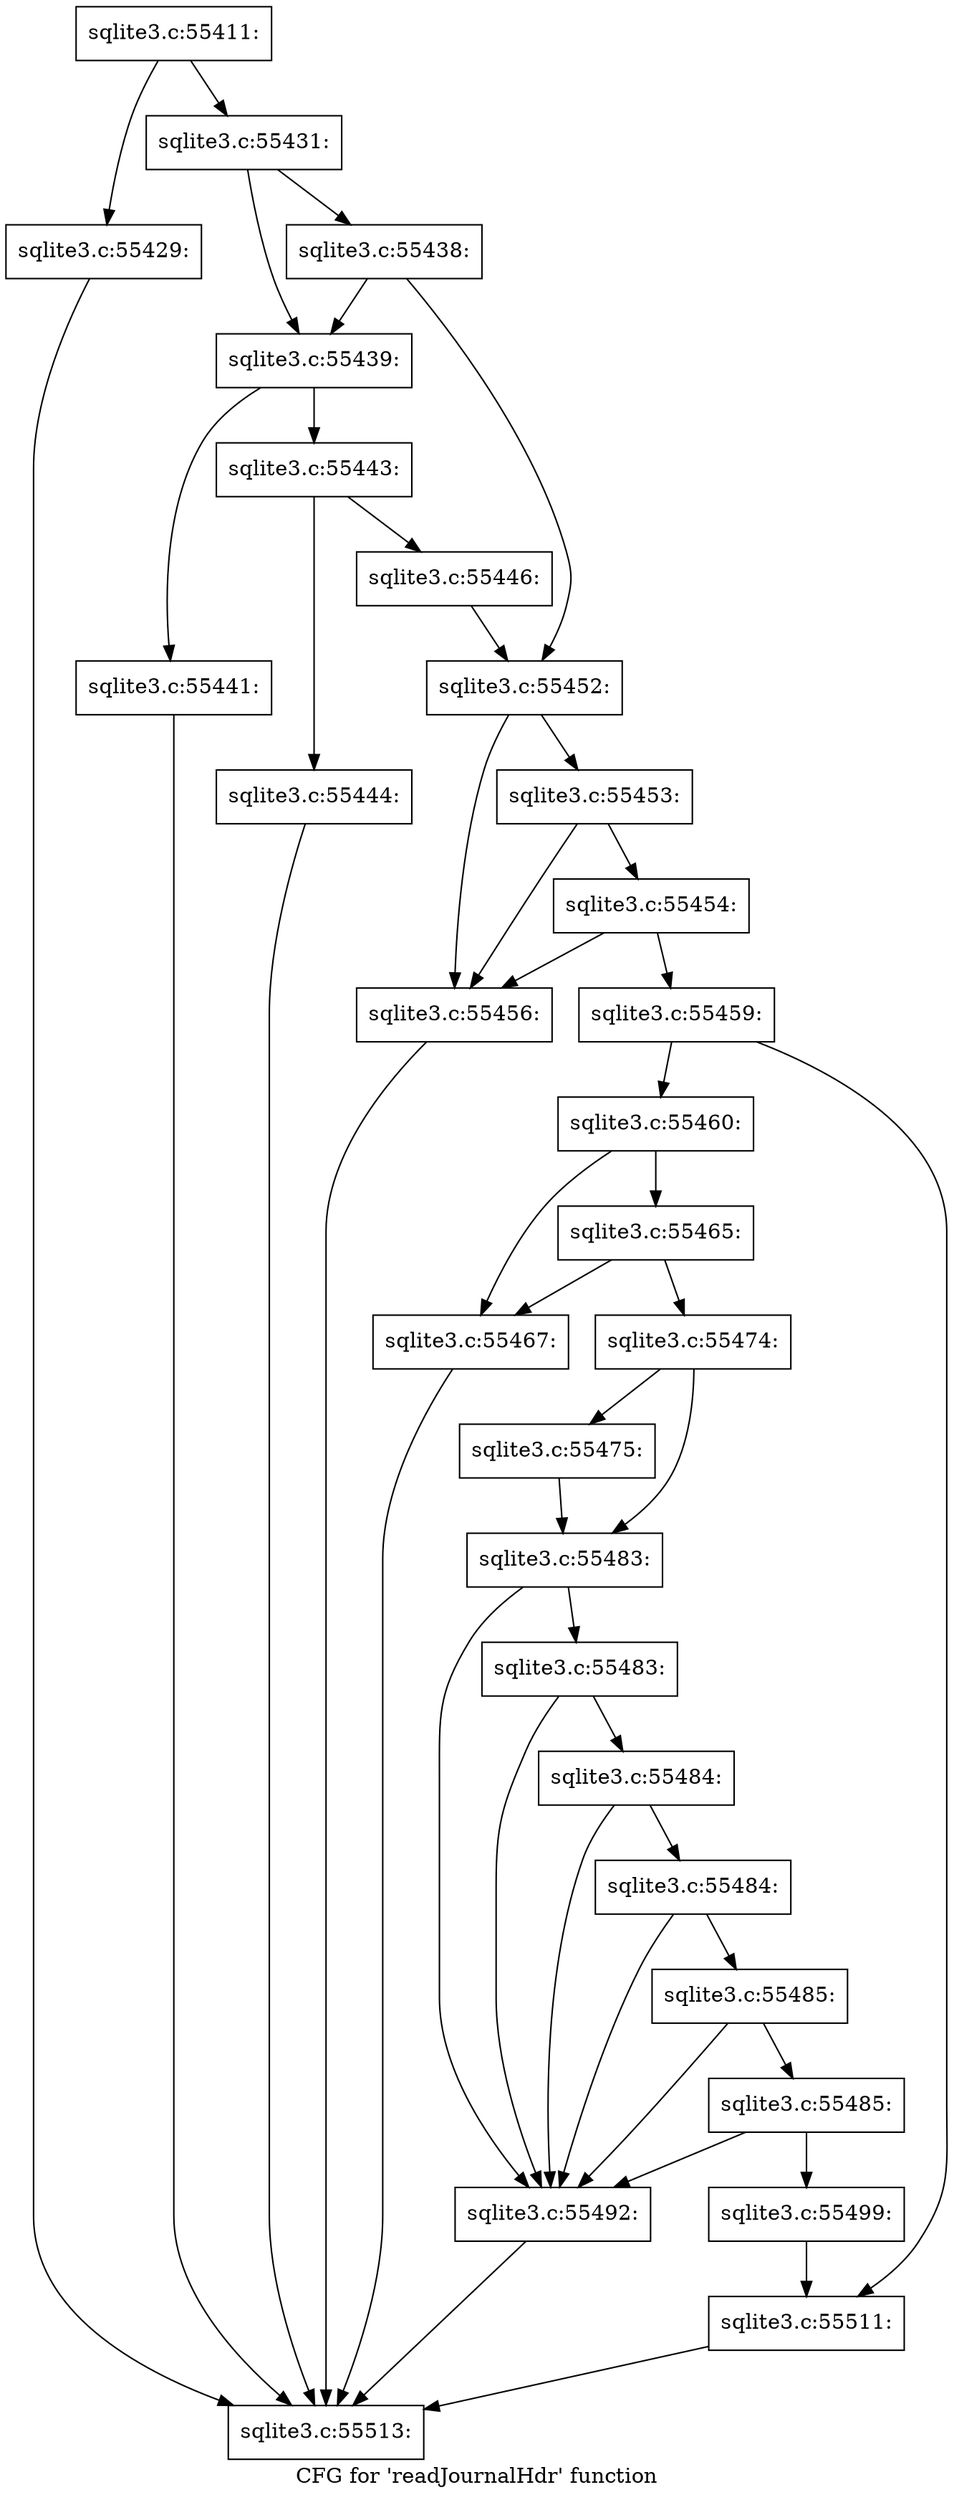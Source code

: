 digraph "CFG for 'readJournalHdr' function" {
	label="CFG for 'readJournalHdr' function";

	Node0x55c0f7561c90 [shape=record,label="{sqlite3.c:55411:}"];
	Node0x55c0f7561c90 -> Node0x55c0f7577010;
	Node0x55c0f7561c90 -> Node0x55c0f7577060;
	Node0x55c0f7577010 [shape=record,label="{sqlite3.c:55429:}"];
	Node0x55c0f7577010 -> Node0x55c0f75734c0;
	Node0x55c0f7577060 [shape=record,label="{sqlite3.c:55431:}"];
	Node0x55c0f7577060 -> Node0x55c0f7577db0;
	Node0x55c0f7577060 -> Node0x55c0f7577e50;
	Node0x55c0f7577e50 [shape=record,label="{sqlite3.c:55438:}"];
	Node0x55c0f7577e50 -> Node0x55c0f7577db0;
	Node0x55c0f7577e50 -> Node0x55c0f7577e00;
	Node0x55c0f7577db0 [shape=record,label="{sqlite3.c:55439:}"];
	Node0x55c0f7577db0 -> Node0x55c0f7578bb0;
	Node0x55c0f7577db0 -> Node0x55c0f7578c00;
	Node0x55c0f7578bb0 [shape=record,label="{sqlite3.c:55441:}"];
	Node0x55c0f7578bb0 -> Node0x55c0f75734c0;
	Node0x55c0f7578c00 [shape=record,label="{sqlite3.c:55443:}"];
	Node0x55c0f7578c00 -> Node0x55c0f7579170;
	Node0x55c0f7578c00 -> Node0x55c0f75791c0;
	Node0x55c0f7579170 [shape=record,label="{sqlite3.c:55444:}"];
	Node0x55c0f7579170 -> Node0x55c0f75734c0;
	Node0x55c0f75791c0 [shape=record,label="{sqlite3.c:55446:}"];
	Node0x55c0f75791c0 -> Node0x55c0f7577e00;
	Node0x55c0f7577e00 [shape=record,label="{sqlite3.c:55452:}"];
	Node0x55c0f7577e00 -> Node0x55c0f7579a10;
	Node0x55c0f7577e00 -> Node0x55c0f7579b30;
	Node0x55c0f7579b30 [shape=record,label="{sqlite3.c:55453:}"];
	Node0x55c0f7579b30 -> Node0x55c0f7579a10;
	Node0x55c0f7579b30 -> Node0x55c0f7579ab0;
	Node0x55c0f7579ab0 [shape=record,label="{sqlite3.c:55454:}"];
	Node0x55c0f7579ab0 -> Node0x55c0f7579a10;
	Node0x55c0f7579ab0 -> Node0x55c0f7579a60;
	Node0x55c0f7579a10 [shape=record,label="{sqlite3.c:55456:}"];
	Node0x55c0f7579a10 -> Node0x55c0f75734c0;
	Node0x55c0f7579a60 [shape=record,label="{sqlite3.c:55459:}"];
	Node0x55c0f7579a60 -> Node0x55c0f757b870;
	Node0x55c0f7579a60 -> Node0x55c0f757b8c0;
	Node0x55c0f757b870 [shape=record,label="{sqlite3.c:55460:}"];
	Node0x55c0f757b870 -> Node0x55c0f757c3a0;
	Node0x55c0f757b870 -> Node0x55c0f757c440;
	Node0x55c0f757c440 [shape=record,label="{sqlite3.c:55465:}"];
	Node0x55c0f757c440 -> Node0x55c0f757c3a0;
	Node0x55c0f757c440 -> Node0x55c0f757c3f0;
	Node0x55c0f757c3a0 [shape=record,label="{sqlite3.c:55467:}"];
	Node0x55c0f757c3a0 -> Node0x55c0f75734c0;
	Node0x55c0f757c3f0 [shape=record,label="{sqlite3.c:55474:}"];
	Node0x55c0f757c3f0 -> Node0x55c0f757d7e0;
	Node0x55c0f757c3f0 -> Node0x55c0f757d830;
	Node0x55c0f757d7e0 [shape=record,label="{sqlite3.c:55475:}"];
	Node0x55c0f757d7e0 -> Node0x55c0f757d830;
	Node0x55c0f757d830 [shape=record,label="{sqlite3.c:55483:}"];
	Node0x55c0f757d830 -> Node0x55c0f757e030;
	Node0x55c0f757d830 -> Node0x55c0f757e2d0;
	Node0x55c0f757e2d0 [shape=record,label="{sqlite3.c:55483:}"];
	Node0x55c0f757e2d0 -> Node0x55c0f757e030;
	Node0x55c0f757e2d0 -> Node0x55c0f757e250;
	Node0x55c0f757e250 [shape=record,label="{sqlite3.c:55484:}"];
	Node0x55c0f757e250 -> Node0x55c0f757e030;
	Node0x55c0f757e250 -> Node0x55c0f757e1d0;
	Node0x55c0f757e1d0 [shape=record,label="{sqlite3.c:55484:}"];
	Node0x55c0f757e1d0 -> Node0x55c0f757e030;
	Node0x55c0f757e1d0 -> Node0x55c0f757e150;
	Node0x55c0f757e150 [shape=record,label="{sqlite3.c:55485:}"];
	Node0x55c0f757e150 -> Node0x55c0f757e030;
	Node0x55c0f757e150 -> Node0x55c0f757e0d0;
	Node0x55c0f757e0d0 [shape=record,label="{sqlite3.c:55485:}"];
	Node0x55c0f757e0d0 -> Node0x55c0f757e030;
	Node0x55c0f757e0d0 -> Node0x55c0f757e080;
	Node0x55c0f757e030 [shape=record,label="{sqlite3.c:55492:}"];
	Node0x55c0f757e030 -> Node0x55c0f75734c0;
	Node0x55c0f757e080 [shape=record,label="{sqlite3.c:55499:}"];
	Node0x55c0f757e080 -> Node0x55c0f757b8c0;
	Node0x55c0f757b8c0 [shape=record,label="{sqlite3.c:55511:}"];
	Node0x55c0f757b8c0 -> Node0x55c0f75734c0;
	Node0x55c0f75734c0 [shape=record,label="{sqlite3.c:55513:}"];
}
